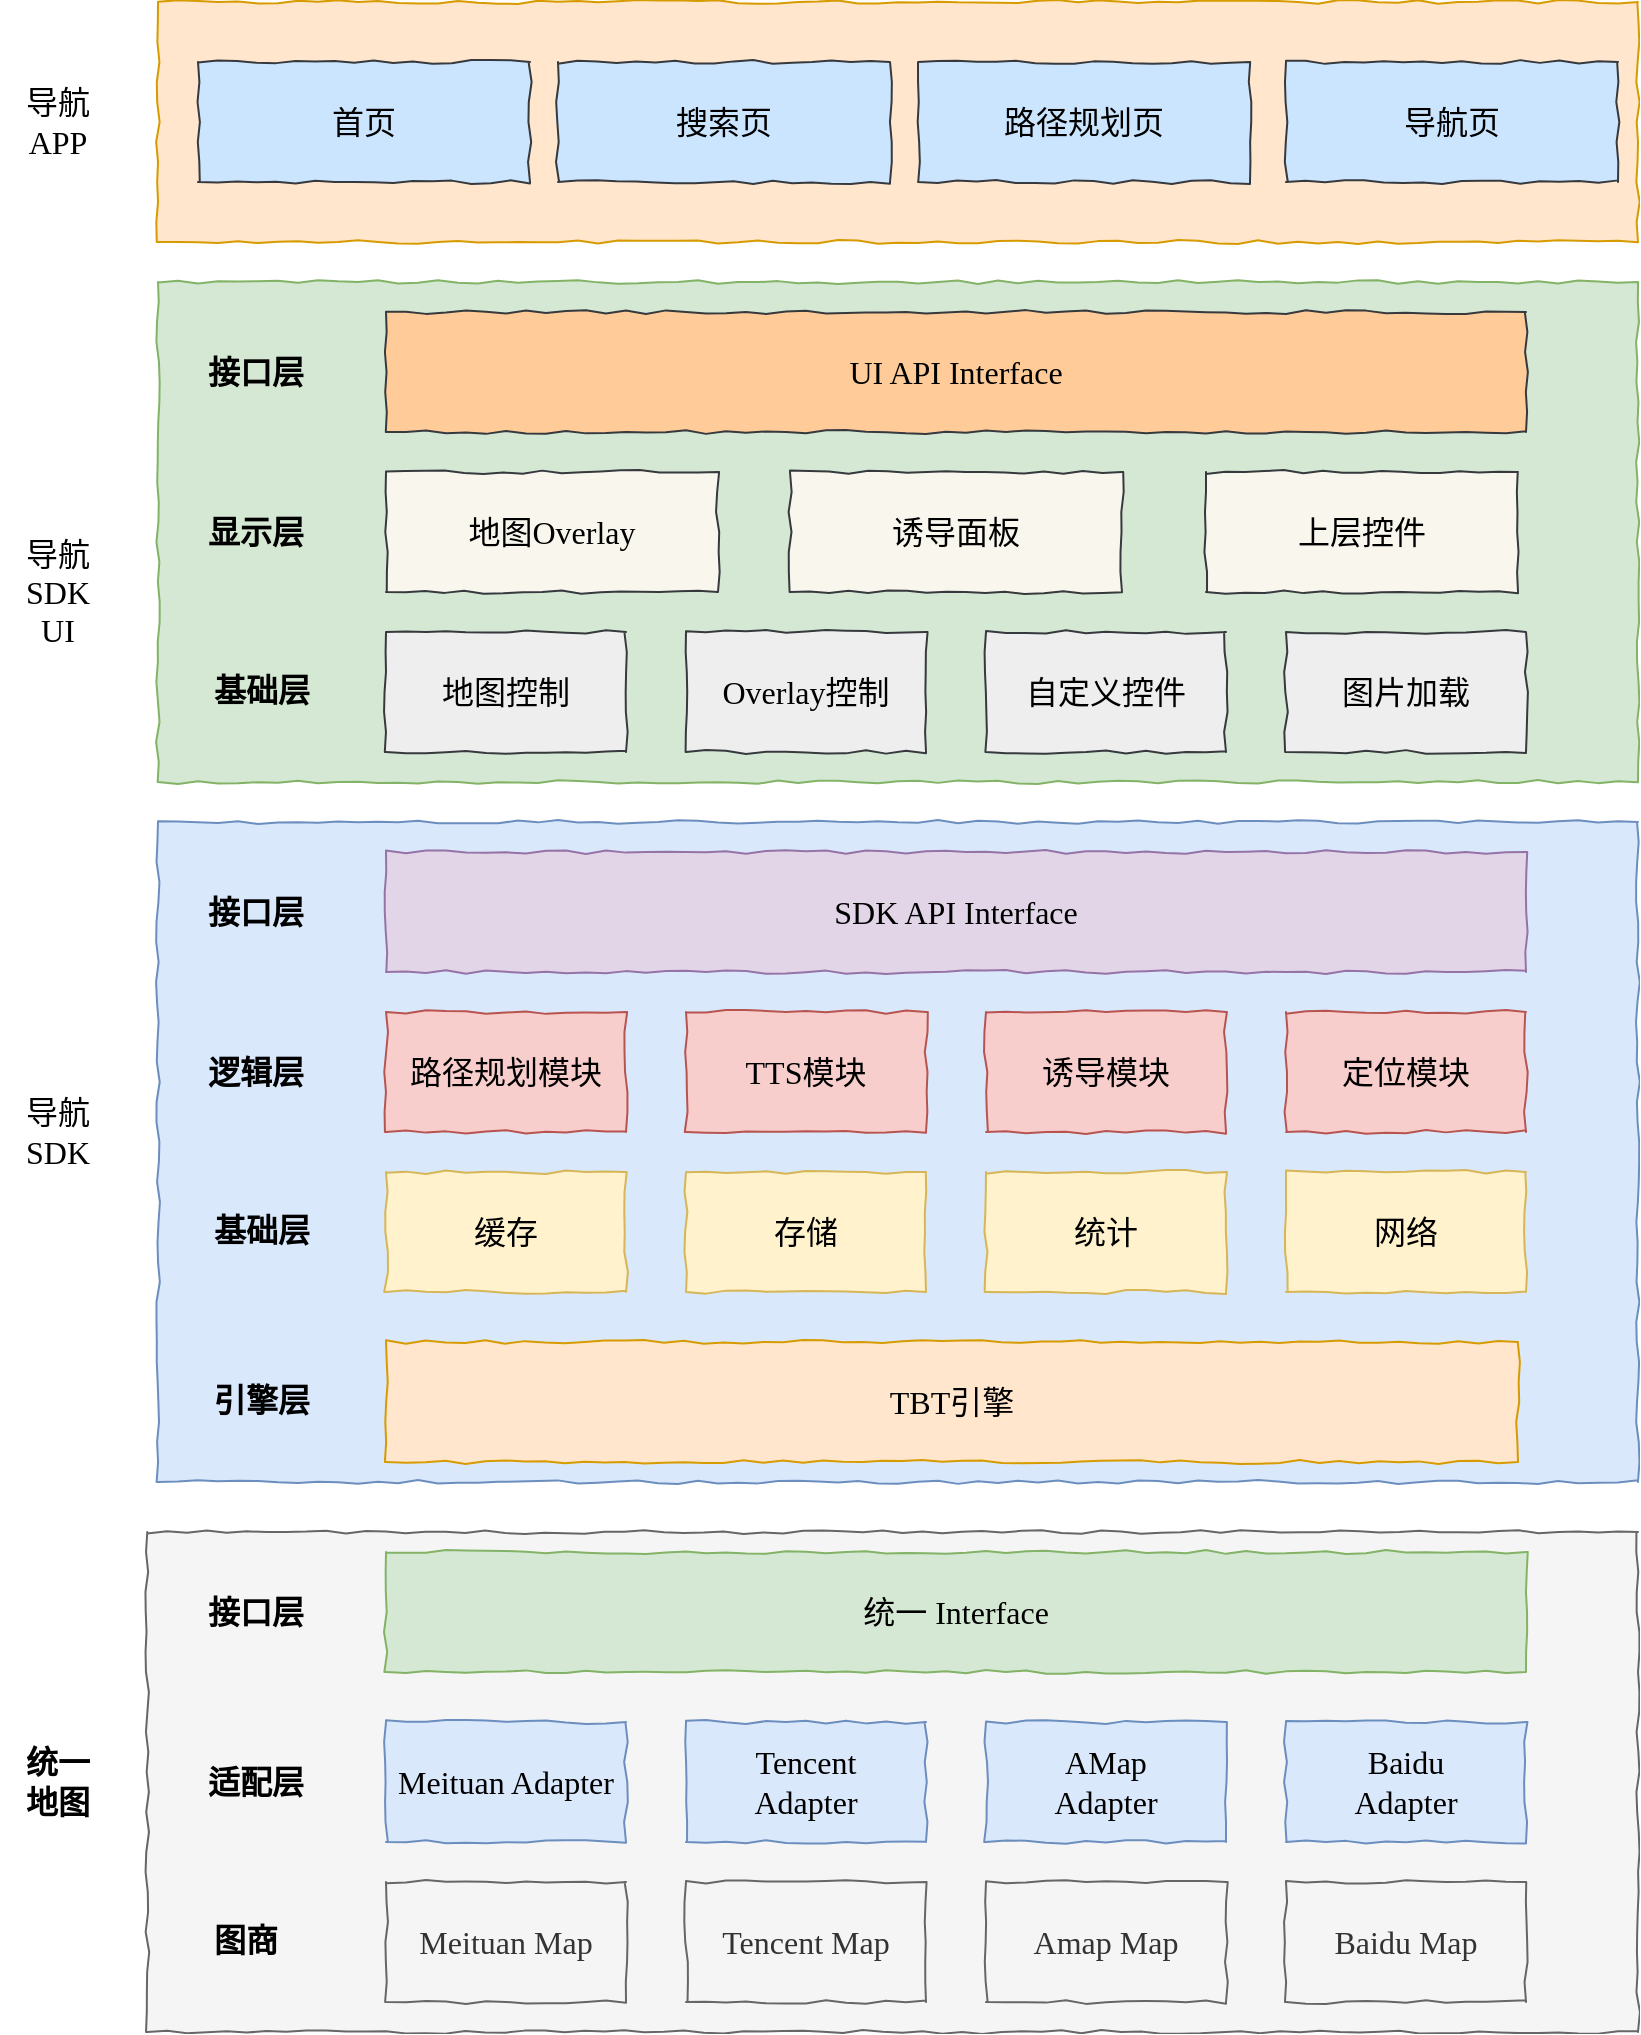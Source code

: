 <mxfile version="14.7.7" type="github">
  <diagram id="VdLfaRIdaGldhcj8oe8U" name="第 1 页">
    <mxGraphModel dx="946" dy="1046" grid="0" gridSize="10" guides="1" tooltips="1" connect="1" arrows="1" fold="1" page="0" pageScale="1" pageWidth="827" pageHeight="1169" math="0" shadow="0">
      <root>
        <mxCell id="0" />
        <mxCell id="1" parent="0" />
        <mxCell id="qPDJotclNkI_bIP7ukIK-1" value="" style="rounded=0;whiteSpace=wrap;html=1;comic=1;fontFamily=Comic Sans MS;fontSize=16;fillColor=#f5f5f5;strokeColor=#666666;fontColor=#333333;" parent="1" vertex="1">
          <mxGeometry x="84.63" y="455" width="745.37" height="250" as="geometry" />
        </mxCell>
        <mxCell id="qPDJotclNkI_bIP7ukIK-2" value="Meituan Map" style="rounded=0;whiteSpace=wrap;html=1;comic=1;fillColor=#f5f5f5;strokeColor=#666666;fontColor=#333333;fontSize=16;fontFamily=Comic Sans MS;" parent="1" vertex="1">
          <mxGeometry x="204" y="630" width="120" height="60" as="geometry" />
        </mxCell>
        <mxCell id="qPDJotclNkI_bIP7ukIK-3" value="Tencent Map" style="rounded=0;whiteSpace=wrap;html=1;comic=1;fillColor=#f5f5f5;strokeColor=#666666;fontColor=#333333;fontSize=16;fontFamily=Comic Sans MS;" parent="1" vertex="1">
          <mxGeometry x="354" y="630" width="120" height="60" as="geometry" />
        </mxCell>
        <mxCell id="qPDJotclNkI_bIP7ukIK-4" value="Amap Map" style="rounded=0;whiteSpace=wrap;html=1;comic=1;fillColor=#f5f5f5;strokeColor=#666666;fontColor=#333333;fontSize=16;fontFamily=Comic Sans MS;" parent="1" vertex="1">
          <mxGeometry x="504" y="630" width="120" height="60" as="geometry" />
        </mxCell>
        <mxCell id="qPDJotclNkI_bIP7ukIK-5" value="Baidu Map" style="rounded=0;whiteSpace=wrap;html=1;comic=1;fillColor=#f5f5f5;strokeColor=#666666;fontColor=#333333;fontSize=16;fontFamily=Comic Sans MS;" parent="1" vertex="1">
          <mxGeometry x="654" y="630" width="120" height="60" as="geometry" />
        </mxCell>
        <mxCell id="qPDJotclNkI_bIP7ukIK-6" value="Meituan Adapter" style="rounded=0;whiteSpace=wrap;html=1;comic=1;fillColor=#dae8fc;strokeColor=#6c8ebf;fontSize=16;fontFamily=Comic Sans MS;" parent="1" vertex="1">
          <mxGeometry x="204" y="550" width="120" height="60" as="geometry" />
        </mxCell>
        <mxCell id="qPDJotclNkI_bIP7ukIK-7" value="图商" style="text;html=1;strokeColor=none;fillColor=none;align=center;verticalAlign=middle;whiteSpace=wrap;rounded=0;comic=1;fontFamily=Comic Sans MS;fontSize=16;fontStyle=1" parent="1" vertex="1">
          <mxGeometry x="114" y="650" width="40" height="18" as="geometry" />
        </mxCell>
        <mxCell id="qPDJotclNkI_bIP7ukIK-8" value="Tencent&lt;br&gt;Adapter" style="rounded=0;whiteSpace=wrap;html=1;comic=1;fillColor=#dae8fc;strokeColor=#6c8ebf;fontSize=16;fontFamily=Comic Sans MS;" parent="1" vertex="1">
          <mxGeometry x="354" y="550" width="120" height="60" as="geometry" />
        </mxCell>
        <mxCell id="qPDJotclNkI_bIP7ukIK-9" value="AMap&lt;br&gt;Adapter" style="rounded=0;whiteSpace=wrap;html=1;comic=1;fillColor=#dae8fc;strokeColor=#6c8ebf;fontSize=16;fontFamily=Comic Sans MS;" parent="1" vertex="1">
          <mxGeometry x="504" y="550" width="120" height="60" as="geometry" />
        </mxCell>
        <mxCell id="qPDJotclNkI_bIP7ukIK-10" value="Baidu&lt;br&gt;Adapter" style="rounded=0;whiteSpace=wrap;html=1;comic=1;fillColor=#dae8fc;strokeColor=#6c8ebf;fontSize=16;fontFamily=Comic Sans MS;" parent="1" vertex="1">
          <mxGeometry x="654" y="550" width="120" height="60" as="geometry" />
        </mxCell>
        <mxCell id="qPDJotclNkI_bIP7ukIK-11" value="适配层" style="text;html=1;strokeColor=none;fillColor=none;align=center;verticalAlign=middle;whiteSpace=wrap;rounded=0;comic=1;fontFamily=Comic Sans MS;fontSize=16;fontStyle=1" parent="1" vertex="1">
          <mxGeometry x="114" y="570" width="50" height="20" as="geometry" />
        </mxCell>
        <mxCell id="qPDJotclNkI_bIP7ukIK-12" value="接口层" style="text;html=1;strokeColor=none;fillColor=none;align=center;verticalAlign=middle;whiteSpace=wrap;rounded=0;comic=1;fontFamily=Comic Sans MS;fontSize=16;fontStyle=1" parent="1" vertex="1">
          <mxGeometry x="114" y="485" width="50" height="20" as="geometry" />
        </mxCell>
        <mxCell id="qPDJotclNkI_bIP7ukIK-13" value="统一&lt;br&gt;地图" style="text;html=1;strokeColor=none;fillColor=none;align=center;verticalAlign=middle;whiteSpace=wrap;rounded=0;comic=1;fontFamily=Comic Sans MS;fontSize=16;fontStyle=1" parent="1" vertex="1">
          <mxGeometry x="11" y="570" width="58" height="20" as="geometry" />
        </mxCell>
        <mxCell id="qPDJotclNkI_bIP7ukIK-14" value="统一 Interface" style="rounded=0;whiteSpace=wrap;html=1;comic=1;fillColor=#d5e8d4;strokeColor=#82b366;fontSize=16;fontFamily=Comic Sans MS;" parent="1" vertex="1">
          <mxGeometry x="204" y="465" width="570" height="60" as="geometry" />
        </mxCell>
        <mxCell id="qPDJotclNkI_bIP7ukIK-16" value="导航&lt;br&gt;SDK" style="text;html=1;strokeColor=none;fillColor=none;align=center;verticalAlign=middle;whiteSpace=wrap;rounded=0;comic=1;fontFamily=Comic Sans MS;fontSize=16;" parent="1" vertex="1">
          <mxGeometry x="20.0" y="245" width="40" height="20" as="geometry" />
        </mxCell>
        <mxCell id="qPDJotclNkI_bIP7ukIK-17" value="" style="rounded=0;whiteSpace=wrap;html=1;comic=1;fontFamily=Comic Sans MS;fontSize=16;fillColor=#dae8fc;strokeColor=#6c8ebf;" parent="1" vertex="1">
          <mxGeometry x="90" y="100" width="740" height="330" as="geometry" />
        </mxCell>
        <mxCell id="qPDJotclNkI_bIP7ukIK-18" value="缓存" style="rounded=0;whiteSpace=wrap;html=1;comic=1;fillColor=#fff2cc;strokeColor=#d6b656;fontSize=16;fontFamily=Comic Sans MS;" parent="1" vertex="1">
          <mxGeometry x="204" y="275" width="120" height="60" as="geometry" />
        </mxCell>
        <mxCell id="qPDJotclNkI_bIP7ukIK-19" value="存储" style="rounded=0;whiteSpace=wrap;html=1;comic=1;fillColor=#fff2cc;strokeColor=#d6b656;fontSize=16;fontFamily=Comic Sans MS;" parent="1" vertex="1">
          <mxGeometry x="354" y="275" width="120" height="60" as="geometry" />
        </mxCell>
        <mxCell id="qPDJotclNkI_bIP7ukIK-20" value="统计" style="rounded=0;whiteSpace=wrap;html=1;comic=1;fillColor=#fff2cc;strokeColor=#d6b656;fontSize=16;fontFamily=Comic Sans MS;" parent="1" vertex="1">
          <mxGeometry x="504" y="275" width="120" height="60" as="geometry" />
        </mxCell>
        <mxCell id="qPDJotclNkI_bIP7ukIK-21" value="网络" style="rounded=0;whiteSpace=wrap;html=1;comic=1;fillColor=#fff2cc;strokeColor=#d6b656;fontSize=16;fontFamily=Comic Sans MS;" parent="1" vertex="1">
          <mxGeometry x="654" y="275" width="120" height="60" as="geometry" />
        </mxCell>
        <mxCell id="qPDJotclNkI_bIP7ukIK-22" value="路径规划模块" style="rounded=0;whiteSpace=wrap;html=1;comic=1;fillColor=#f8cecc;strokeColor=#b85450;fontSize=16;fontFamily=Comic Sans MS;" parent="1" vertex="1">
          <mxGeometry x="204" y="195" width="120" height="60" as="geometry" />
        </mxCell>
        <mxCell id="qPDJotclNkI_bIP7ukIK-23" value="基础层" style="text;html=1;strokeColor=none;fillColor=none;align=center;verticalAlign=middle;whiteSpace=wrap;rounded=0;comic=1;fontFamily=Comic Sans MS;fontSize=16;fontStyle=1" parent="1" vertex="1">
          <mxGeometry x="114" y="295" width="56" height="18" as="geometry" />
        </mxCell>
        <mxCell id="qPDJotclNkI_bIP7ukIK-24" value="TTS模块" style="rounded=0;whiteSpace=wrap;html=1;comic=1;fillColor=#f8cecc;strokeColor=#b85450;fontSize=16;fontFamily=Comic Sans MS;" parent="1" vertex="1">
          <mxGeometry x="354" y="195" width="120" height="60" as="geometry" />
        </mxCell>
        <mxCell id="qPDJotclNkI_bIP7ukIK-25" value="诱导模块" style="rounded=0;whiteSpace=wrap;html=1;comic=1;fillColor=#f8cecc;strokeColor=#b85450;fontSize=16;fontFamily=Comic Sans MS;" parent="1" vertex="1">
          <mxGeometry x="504" y="195" width="120" height="60" as="geometry" />
        </mxCell>
        <mxCell id="qPDJotclNkI_bIP7ukIK-26" value="定位模块" style="rounded=0;whiteSpace=wrap;html=1;comic=1;fillColor=#f8cecc;strokeColor=#b85450;fontSize=16;fontFamily=Comic Sans MS;" parent="1" vertex="1">
          <mxGeometry x="654" y="195" width="120" height="60" as="geometry" />
        </mxCell>
        <mxCell id="qPDJotclNkI_bIP7ukIK-27" value="逻辑层" style="text;html=1;strokeColor=none;fillColor=none;align=center;verticalAlign=middle;whiteSpace=wrap;rounded=0;comic=1;fontFamily=Comic Sans MS;fontSize=16;fontStyle=1" parent="1" vertex="1">
          <mxGeometry x="114" y="215" width="50" height="20" as="geometry" />
        </mxCell>
        <mxCell id="qPDJotclNkI_bIP7ukIK-28" value="接口层" style="text;html=1;strokeColor=none;fillColor=none;align=center;verticalAlign=middle;whiteSpace=wrap;rounded=0;comic=1;fontFamily=Comic Sans MS;fontSize=16;fontStyle=1" parent="1" vertex="1">
          <mxGeometry x="114" y="135" width="50" height="20" as="geometry" />
        </mxCell>
        <mxCell id="qPDJotclNkI_bIP7ukIK-29" value="SDK API Interface" style="rounded=0;whiteSpace=wrap;html=1;comic=1;fillColor=#e1d5e7;strokeColor=#9673a6;fontSize=16;fontFamily=Comic Sans MS;" parent="1" vertex="1">
          <mxGeometry x="204" y="115" width="570" height="60" as="geometry" />
        </mxCell>
        <mxCell id="qPDJotclNkI_bIP7ukIK-30" value="TBT引擎" style="rounded=0;whiteSpace=wrap;html=1;comic=1;fillColor=#ffe6cc;strokeColor=#d79b00;fontSize=16;fontFamily=Comic Sans MS;" parent="1" vertex="1">
          <mxGeometry x="204" y="360" width="566" height="60" as="geometry" />
        </mxCell>
        <mxCell id="qPDJotclNkI_bIP7ukIK-31" value="引擎层" style="text;html=1;strokeColor=none;fillColor=none;align=center;verticalAlign=middle;whiteSpace=wrap;rounded=0;comic=1;fontFamily=Comic Sans MS;fontSize=16;fontStyle=1" parent="1" vertex="1">
          <mxGeometry x="114" y="380" width="56" height="18" as="geometry" />
        </mxCell>
        <mxCell id="qPDJotclNkI_bIP7ukIK-32" value="导航&lt;br&gt;SDK&lt;br&gt;UI" style="text;html=1;strokeColor=none;fillColor=none;align=center;verticalAlign=middle;whiteSpace=wrap;rounded=0;comic=1;fontFamily=Comic Sans MS;fontSize=16;" parent="1" vertex="1">
          <mxGeometry x="20.0" y="-25" width="40" height="20" as="geometry" />
        </mxCell>
        <mxCell id="qPDJotclNkI_bIP7ukIK-33" value="" style="rounded=0;whiteSpace=wrap;html=1;comic=1;fontFamily=Comic Sans MS;fontSize=16;fillColor=#d5e8d4;strokeColor=#82b366;" parent="1" vertex="1">
          <mxGeometry x="90" y="-170" width="740" height="250" as="geometry" />
        </mxCell>
        <mxCell id="qPDJotclNkI_bIP7ukIK-34" value="地图控制" style="rounded=0;whiteSpace=wrap;html=1;comic=1;fillColor=#eeeeee;strokeColor=#36393d;fontSize=16;fontFamily=Comic Sans MS;" parent="1" vertex="1">
          <mxGeometry x="204" y="5" width="120" height="60" as="geometry" />
        </mxCell>
        <mxCell id="qPDJotclNkI_bIP7ukIK-35" value="Overlay控制" style="rounded=0;whiteSpace=wrap;html=1;comic=1;fillColor=#eeeeee;strokeColor=#36393d;fontSize=16;fontFamily=Comic Sans MS;" parent="1" vertex="1">
          <mxGeometry x="354" y="5" width="120" height="60" as="geometry" />
        </mxCell>
        <mxCell id="qPDJotclNkI_bIP7ukIK-36" value="自定义控件" style="rounded=0;whiteSpace=wrap;html=1;comic=1;fillColor=#eeeeee;strokeColor=#36393d;fontSize=16;fontFamily=Comic Sans MS;" parent="1" vertex="1">
          <mxGeometry x="504" y="5" width="120" height="60" as="geometry" />
        </mxCell>
        <mxCell id="qPDJotclNkI_bIP7ukIK-37" value="图片加载" style="rounded=0;whiteSpace=wrap;html=1;comic=1;fillColor=#eeeeee;strokeColor=#36393d;fontSize=16;fontFamily=Comic Sans MS;" parent="1" vertex="1">
          <mxGeometry x="654" y="5" width="120" height="60" as="geometry" />
        </mxCell>
        <mxCell id="qPDJotclNkI_bIP7ukIK-38" value="地图Overlay" style="rounded=0;whiteSpace=wrap;html=1;comic=1;fillColor=#f9f7ed;strokeColor=#36393d;fontSize=16;fontFamily=Comic Sans MS;" parent="1" vertex="1">
          <mxGeometry x="204" y="-75" width="166" height="60" as="geometry" />
        </mxCell>
        <mxCell id="qPDJotclNkI_bIP7ukIK-39" value="基础层" style="text;html=1;strokeColor=none;fillColor=none;align=center;verticalAlign=middle;whiteSpace=wrap;rounded=0;comic=1;fontFamily=Comic Sans MS;fontSize=16;fontStyle=1" parent="1" vertex="1">
          <mxGeometry x="114" y="25" width="56" height="18" as="geometry" />
        </mxCell>
        <mxCell id="qPDJotclNkI_bIP7ukIK-40" value="诱导面板" style="rounded=0;whiteSpace=wrap;html=1;comic=1;fillColor=#f9f7ed;strokeColor=#36393d;fontSize=16;fontFamily=Comic Sans MS;" parent="1" vertex="1">
          <mxGeometry x="406" y="-75" width="166" height="60" as="geometry" />
        </mxCell>
        <mxCell id="qPDJotclNkI_bIP7ukIK-41" value="显示层" style="text;html=1;strokeColor=none;fillColor=none;align=center;verticalAlign=middle;whiteSpace=wrap;rounded=0;comic=1;fontFamily=Comic Sans MS;fontSize=16;fontStyle=1" parent="1" vertex="1">
          <mxGeometry x="114" y="-55" width="50" height="20" as="geometry" />
        </mxCell>
        <mxCell id="qPDJotclNkI_bIP7ukIK-42" value="接口层" style="text;html=1;strokeColor=none;fillColor=none;align=center;verticalAlign=middle;whiteSpace=wrap;rounded=0;comic=1;fontFamily=Comic Sans MS;fontSize=16;fontStyle=1" parent="1" vertex="1">
          <mxGeometry x="114" y="-135" width="50" height="20" as="geometry" />
        </mxCell>
        <mxCell id="qPDJotclNkI_bIP7ukIK-43" value="UI API Interface" style="rounded=0;whiteSpace=wrap;html=1;comic=1;fillColor=#ffcc99;strokeColor=#36393d;fontSize=16;fontFamily=Comic Sans MS;" parent="1" vertex="1">
          <mxGeometry x="204" y="-155" width="570" height="60" as="geometry" />
        </mxCell>
        <mxCell id="qPDJotclNkI_bIP7ukIK-44" value="上层控件" style="rounded=0;whiteSpace=wrap;html=1;comic=1;fillColor=#f9f7ed;strokeColor=#36393d;fontSize=16;fontFamily=Comic Sans MS;" parent="1" vertex="1">
          <mxGeometry x="614" y="-75" width="156" height="60" as="geometry" />
        </mxCell>
        <mxCell id="qPDJotclNkI_bIP7ukIK-45" value="导航&lt;br&gt;APP" style="text;html=1;strokeColor=none;fillColor=none;align=center;verticalAlign=middle;whiteSpace=wrap;rounded=0;comic=1;fontFamily=Comic Sans MS;fontSize=16;" parent="1" vertex="1">
          <mxGeometry x="20.0" y="-260" width="40" height="20" as="geometry" />
        </mxCell>
        <mxCell id="qPDJotclNkI_bIP7ukIK-46" value="" style="rounded=0;whiteSpace=wrap;html=1;comic=1;fontFamily=Comic Sans MS;fontSize=16;fillColor=#ffe6cc;strokeColor=#d79b00;" parent="1" vertex="1">
          <mxGeometry x="90" y="-310" width="740" height="120" as="geometry" />
        </mxCell>
        <mxCell id="qPDJotclNkI_bIP7ukIK-58" value="首页" style="rounded=0;whiteSpace=wrap;html=1;comic=1;fillColor=#cce5ff;strokeColor=#36393d;fontSize=16;fontFamily=Comic Sans MS;" parent="1" vertex="1">
          <mxGeometry x="110" y="-280" width="166" height="60" as="geometry" />
        </mxCell>
        <mxCell id="qPDJotclNkI_bIP7ukIK-63" value="搜索页" style="rounded=0;whiteSpace=wrap;html=1;comic=1;fillColor=#cce5ff;strokeColor=#36393d;fontSize=16;fontFamily=Comic Sans MS;" parent="1" vertex="1">
          <mxGeometry x="290" y="-280" width="166" height="60" as="geometry" />
        </mxCell>
        <mxCell id="qPDJotclNkI_bIP7ukIK-64" value="路径规划页" style="rounded=0;whiteSpace=wrap;html=1;comic=1;fillColor=#cce5ff;strokeColor=#36393d;fontSize=16;fontFamily=Comic Sans MS;" parent="1" vertex="1">
          <mxGeometry x="470" y="-280" width="166" height="60" as="geometry" />
        </mxCell>
        <mxCell id="qPDJotclNkI_bIP7ukIK-65" value="导航页" style="rounded=0;whiteSpace=wrap;html=1;comic=1;fillColor=#cce5ff;strokeColor=#36393d;fontSize=16;fontFamily=Comic Sans MS;" parent="1" vertex="1">
          <mxGeometry x="654" y="-280" width="166" height="60" as="geometry" />
        </mxCell>
      </root>
    </mxGraphModel>
  </diagram>
</mxfile>
